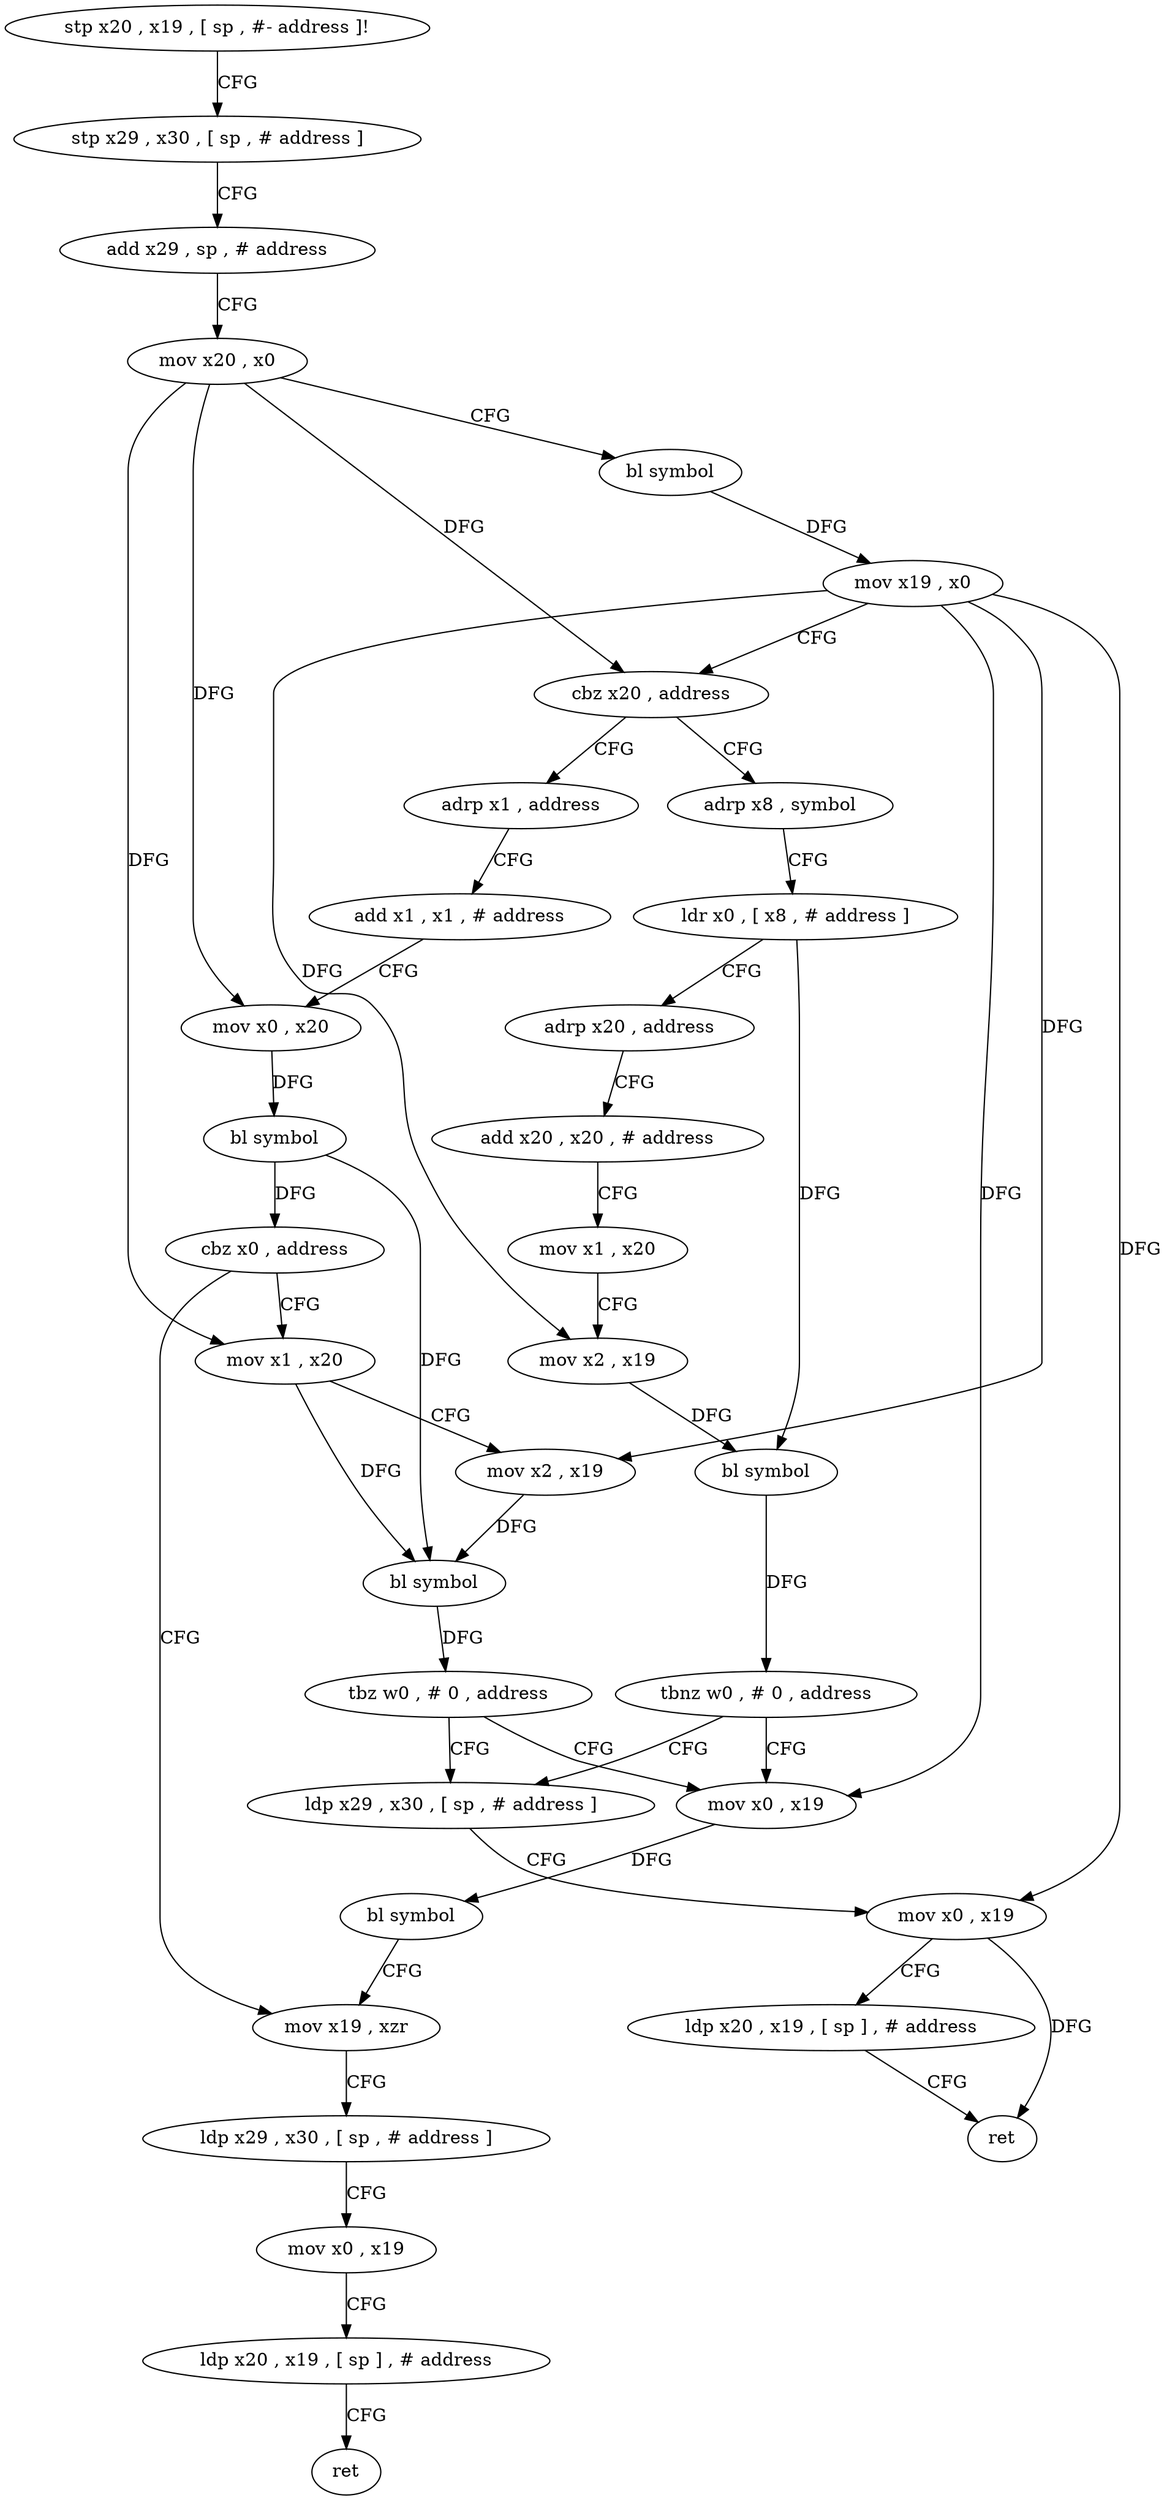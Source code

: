 digraph "func" {
"4213148" [label = "stp x20 , x19 , [ sp , #- address ]!" ]
"4213152" [label = "stp x29 , x30 , [ sp , # address ]" ]
"4213156" [label = "add x29 , sp , # address" ]
"4213160" [label = "mov x20 , x0" ]
"4213164" [label = "bl symbol" ]
"4213168" [label = "mov x19 , x0" ]
"4213172" [label = "cbz x20 , address" ]
"4213228" [label = "adrp x8 , symbol" ]
"4213176" [label = "adrp x1 , address" ]
"4213232" [label = "ldr x0 , [ x8 , # address ]" ]
"4213236" [label = "adrp x20 , address" ]
"4213240" [label = "add x20 , x20 , # address" ]
"4213244" [label = "mov x1 , x20" ]
"4213248" [label = "mov x2 , x19" ]
"4213252" [label = "bl symbol" ]
"4213256" [label = "tbnz w0 , # 0 , address" ]
"4213212" [label = "ldp x29 , x30 , [ sp , # address ]" ]
"4213260" [label = "mov x0 , x19" ]
"4213180" [label = "add x1 , x1 , # address" ]
"4213184" [label = "mov x0 , x20" ]
"4213188" [label = "bl symbol" ]
"4213192" [label = "cbz x0 , address" ]
"4213268" [label = "mov x19 , xzr" ]
"4213196" [label = "mov x1 , x20" ]
"4213216" [label = "mov x0 , x19" ]
"4213220" [label = "ldp x20 , x19 , [ sp ] , # address" ]
"4213224" [label = "ret" ]
"4213264" [label = "bl symbol" ]
"4213272" [label = "ldp x29 , x30 , [ sp , # address ]" ]
"4213276" [label = "mov x0 , x19" ]
"4213280" [label = "ldp x20 , x19 , [ sp ] , # address" ]
"4213284" [label = "ret" ]
"4213200" [label = "mov x2 , x19" ]
"4213204" [label = "bl symbol" ]
"4213208" [label = "tbz w0 , # 0 , address" ]
"4213148" -> "4213152" [ label = "CFG" ]
"4213152" -> "4213156" [ label = "CFG" ]
"4213156" -> "4213160" [ label = "CFG" ]
"4213160" -> "4213164" [ label = "CFG" ]
"4213160" -> "4213172" [ label = "DFG" ]
"4213160" -> "4213184" [ label = "DFG" ]
"4213160" -> "4213196" [ label = "DFG" ]
"4213164" -> "4213168" [ label = "DFG" ]
"4213168" -> "4213172" [ label = "CFG" ]
"4213168" -> "4213248" [ label = "DFG" ]
"4213168" -> "4213216" [ label = "DFG" ]
"4213168" -> "4213260" [ label = "DFG" ]
"4213168" -> "4213200" [ label = "DFG" ]
"4213172" -> "4213228" [ label = "CFG" ]
"4213172" -> "4213176" [ label = "CFG" ]
"4213228" -> "4213232" [ label = "CFG" ]
"4213176" -> "4213180" [ label = "CFG" ]
"4213232" -> "4213236" [ label = "CFG" ]
"4213232" -> "4213252" [ label = "DFG" ]
"4213236" -> "4213240" [ label = "CFG" ]
"4213240" -> "4213244" [ label = "CFG" ]
"4213244" -> "4213248" [ label = "CFG" ]
"4213248" -> "4213252" [ label = "DFG" ]
"4213252" -> "4213256" [ label = "DFG" ]
"4213256" -> "4213212" [ label = "CFG" ]
"4213256" -> "4213260" [ label = "CFG" ]
"4213212" -> "4213216" [ label = "CFG" ]
"4213260" -> "4213264" [ label = "DFG" ]
"4213180" -> "4213184" [ label = "CFG" ]
"4213184" -> "4213188" [ label = "DFG" ]
"4213188" -> "4213192" [ label = "DFG" ]
"4213188" -> "4213204" [ label = "DFG" ]
"4213192" -> "4213268" [ label = "CFG" ]
"4213192" -> "4213196" [ label = "CFG" ]
"4213268" -> "4213272" [ label = "CFG" ]
"4213196" -> "4213200" [ label = "CFG" ]
"4213196" -> "4213204" [ label = "DFG" ]
"4213216" -> "4213220" [ label = "CFG" ]
"4213216" -> "4213224" [ label = "DFG" ]
"4213220" -> "4213224" [ label = "CFG" ]
"4213264" -> "4213268" [ label = "CFG" ]
"4213272" -> "4213276" [ label = "CFG" ]
"4213276" -> "4213280" [ label = "CFG" ]
"4213280" -> "4213284" [ label = "CFG" ]
"4213200" -> "4213204" [ label = "DFG" ]
"4213204" -> "4213208" [ label = "DFG" ]
"4213208" -> "4213260" [ label = "CFG" ]
"4213208" -> "4213212" [ label = "CFG" ]
}
